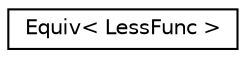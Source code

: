 digraph "Graphical Class Hierarchy"
{
 // LATEX_PDF_SIZE
  edge [fontname="Helvetica",fontsize="10",labelfontname="Helvetica",labelfontsize="10"];
  node [fontname="Helvetica",fontsize="10",shape=record];
  rankdir="LR";
  Node0 [label="Equiv\< LessFunc \>",height=0.2,width=0.4,color="black", fillcolor="white", style="filled",URL="$classgtl_1_1internal_1_1_equiv.html",tooltip=" "];
}
